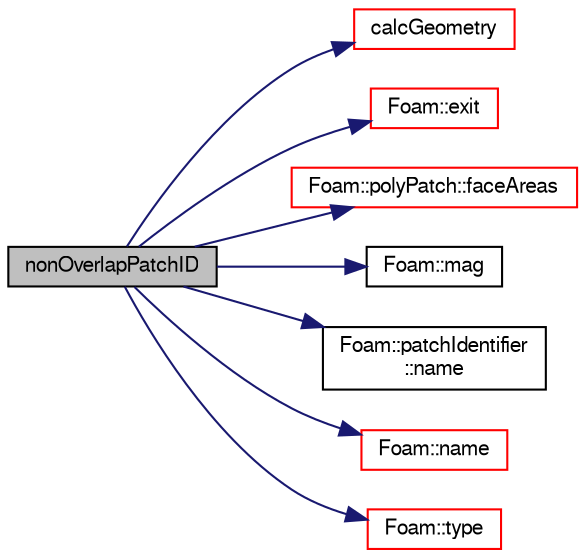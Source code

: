 digraph "nonOverlapPatchID"
{
  bgcolor="transparent";
  edge [fontname="FreeSans",fontsize="10",labelfontname="FreeSans",labelfontsize="10"];
  node [fontname="FreeSans",fontsize="10",shape=record];
  rankdir="LR";
  Node581 [label="nonOverlapPatchID",height=0.2,width=0.4,color="black", fillcolor="grey75", style="filled", fontcolor="black"];
  Node581 -> Node582 [color="midnightblue",fontsize="10",style="solid",fontname="FreeSans"];
  Node582 [label="calcGeometry",height=0.2,width=0.4,color="red",URL="$a24926.html#a58bb4c0382e9ee570811fb3f005a0a97",tooltip="Calculate the patch geometry. "];
  Node581 -> Node591 [color="midnightblue",fontsize="10",style="solid",fontname="FreeSans"];
  Node591 [label="Foam::exit",height=0.2,width=0.4,color="red",URL="$a21124.html#a06ca7250d8e89caf05243ec094843642"];
  Node581 -> Node638 [color="midnightblue",fontsize="10",style="solid",fontname="FreeSans"];
  Node638 [label="Foam::polyPatch::faceAreas",height=0.2,width=0.4,color="red",URL="$a27478.html#a129c714af51a28e963f5f445235715b9",tooltip="Return face normals. "];
  Node581 -> Node641 [color="midnightblue",fontsize="10",style="solid",fontname="FreeSans"];
  Node641 [label="Foam::mag",height=0.2,width=0.4,color="black",URL="$a21124.html#a929da2a3fdcf3dacbbe0487d3a330dae"];
  Node581 -> Node642 [color="midnightblue",fontsize="10",style="solid",fontname="FreeSans"];
  Node642 [label="Foam::patchIdentifier\l::name",height=0.2,width=0.4,color="black",URL="$a27122.html#acc80e00a8ac919288fb55bd14cc88bf6",tooltip="Return name. "];
  Node581 -> Node643 [color="midnightblue",fontsize="10",style="solid",fontname="FreeSans"];
  Node643 [label="Foam::name",height=0.2,width=0.4,color="red",URL="$a21124.html#adcb0df2bd4953cb6bb390272d8263c3a",tooltip="Return a string representation of a complex. "];
  Node581 -> Node646 [color="midnightblue",fontsize="10",style="solid",fontname="FreeSans"];
  Node646 [label="Foam::type",height=0.2,width=0.4,color="red",URL="$a21124.html#aec48583af672626378f501eb9fc32cd1",tooltip="Return the file type: DIRECTORY or FILE. "];
}

